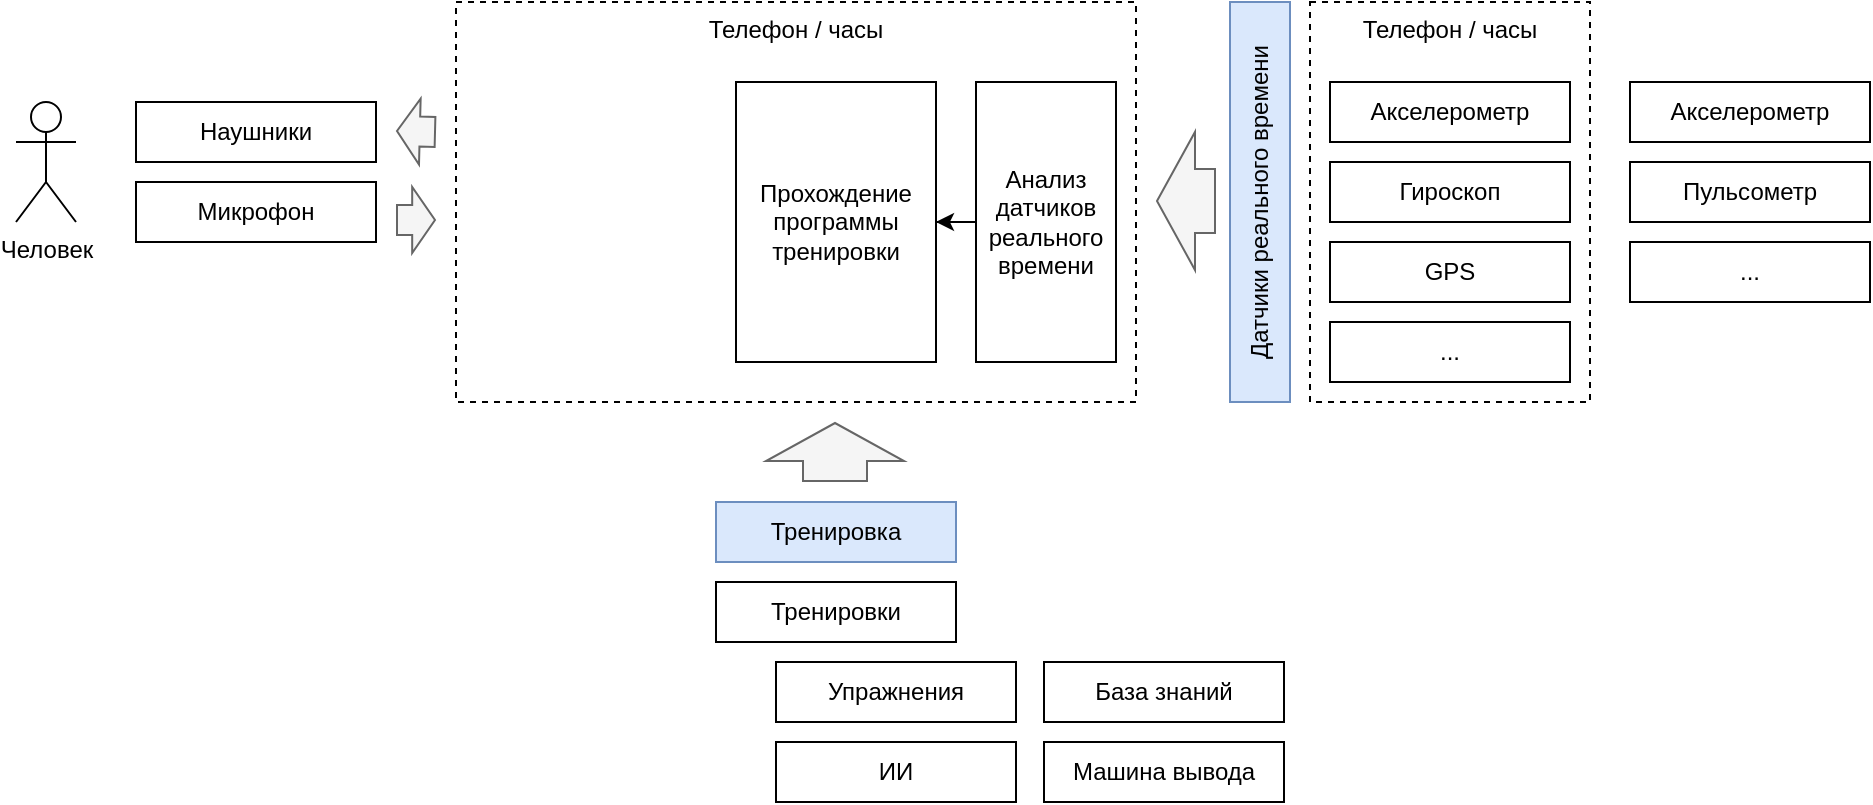 <mxfile version="21.5.2" type="github">
  <diagram name="Страница 1" id="B03sfNhwtqYUe3YR9xNH">
    <mxGraphModel dx="1877" dy="539" grid="1" gridSize="10" guides="1" tooltips="1" connect="1" arrows="1" fold="1" page="1" pageScale="1" pageWidth="827" pageHeight="1169" math="0" shadow="0">
      <root>
        <mxCell id="0" />
        <mxCell id="1" parent="0" />
        <mxCell id="8p_NZD7iF2NSDvRrFACn-4" value="Телефон / часы" style="rounded=0;whiteSpace=wrap;html=1;align=center;verticalAlign=top;dashed=1;" vertex="1" parent="1">
          <mxGeometry x="547" y="10" width="140" height="200" as="geometry" />
        </mxCell>
        <mxCell id="8p_NZD7iF2NSDvRrFACn-6" value="Гироскоп" style="rounded=0;whiteSpace=wrap;html=1;" vertex="1" parent="1">
          <mxGeometry x="557" y="90" width="120" height="30" as="geometry" />
        </mxCell>
        <mxCell id="8p_NZD7iF2NSDvRrFACn-7" value="Акселерометр" style="rounded=0;whiteSpace=wrap;html=1;" vertex="1" parent="1">
          <mxGeometry x="557" y="50" width="120" height="30" as="geometry" />
        </mxCell>
        <mxCell id="8p_NZD7iF2NSDvRrFACn-8" value="GPS" style="rounded=0;whiteSpace=wrap;html=1;" vertex="1" parent="1">
          <mxGeometry x="557" y="130" width="120" height="30" as="geometry" />
        </mxCell>
        <mxCell id="8p_NZD7iF2NSDvRrFACn-9" value="Датчики реального времени" style="rounded=0;whiteSpace=wrap;html=1;rotation=-90;fillColor=#dae8fc;strokeColor=#6c8ebf;" vertex="1" parent="1">
          <mxGeometry x="422" y="95" width="200" height="30" as="geometry" />
        </mxCell>
        <mxCell id="8p_NZD7iF2NSDvRrFACn-10" value="Акселерометр" style="rounded=0;whiteSpace=wrap;html=1;" vertex="1" parent="1">
          <mxGeometry x="707" y="50" width="120" height="30" as="geometry" />
        </mxCell>
        <mxCell id="8p_NZD7iF2NSDvRrFACn-11" value="Пульсометр" style="rounded=0;whiteSpace=wrap;html=1;" vertex="1" parent="1">
          <mxGeometry x="707" y="90" width="120" height="30" as="geometry" />
        </mxCell>
        <mxCell id="8p_NZD7iF2NSDvRrFACn-16" value="..." style="rounded=0;whiteSpace=wrap;html=1;" vertex="1" parent="1">
          <mxGeometry x="707" y="130" width="120" height="30" as="geometry" />
        </mxCell>
        <mxCell id="8p_NZD7iF2NSDvRrFACn-17" value="..." style="rounded=0;whiteSpace=wrap;html=1;" vertex="1" parent="1">
          <mxGeometry x="557" y="170" width="120" height="30" as="geometry" />
        </mxCell>
        <mxCell id="8p_NZD7iF2NSDvRrFACn-18" value="Телефон / часы" style="rounded=0;whiteSpace=wrap;html=1;align=center;verticalAlign=top;dashed=1;" vertex="1" parent="1">
          <mxGeometry x="120" y="10" width="340" height="200" as="geometry" />
        </mxCell>
        <mxCell id="8p_NZD7iF2NSDvRrFACn-20" value="" style="shape=flexArrow;endArrow=classic;html=1;rounded=0;endWidth=36;endSize=6;width=32;fillColor=#f5f5f5;strokeColor=#666666;" edge="1" parent="1">
          <mxGeometry width="50" height="50" relative="1" as="geometry">
            <mxPoint x="500" y="109.5" as="sourcePoint" />
            <mxPoint x="470" y="109.5" as="targetPoint" />
          </mxGeometry>
        </mxCell>
        <mxCell id="8p_NZD7iF2NSDvRrFACn-21" value="Тренировка" style="rounded=0;whiteSpace=wrap;html=1;rotation=0;fillColor=#dae8fc;strokeColor=#6c8ebf;" vertex="1" parent="1">
          <mxGeometry x="250" y="260" width="120" height="30" as="geometry" />
        </mxCell>
        <mxCell id="8p_NZD7iF2NSDvRrFACn-27" style="edgeStyle=orthogonalEdgeStyle;rounded=0;orthogonalLoop=1;jettySize=auto;html=1;" edge="1" parent="1" source="8p_NZD7iF2NSDvRrFACn-22" target="8p_NZD7iF2NSDvRrFACn-23">
          <mxGeometry relative="1" as="geometry" />
        </mxCell>
        <mxCell id="8p_NZD7iF2NSDvRrFACn-22" value="Анализ датчиков реального времени" style="rounded=0;whiteSpace=wrap;html=1;" vertex="1" parent="1">
          <mxGeometry x="380" y="50" width="70" height="140" as="geometry" />
        </mxCell>
        <mxCell id="8p_NZD7iF2NSDvRrFACn-23" value="&lt;div&gt;Прохождение программы&lt;/div&gt;&lt;div&gt;тренировки&lt;/div&gt;" style="rounded=0;whiteSpace=wrap;html=1;" vertex="1" parent="1">
          <mxGeometry x="260" y="50" width="100" height="140" as="geometry" />
        </mxCell>
        <mxCell id="8p_NZD7iF2NSDvRrFACn-24" value="База знаний" style="rounded=0;whiteSpace=wrap;html=1;" vertex="1" parent="1">
          <mxGeometry x="414" y="340" width="120" height="30" as="geometry" />
        </mxCell>
        <mxCell id="8p_NZD7iF2NSDvRrFACn-25" value="Тренировки" style="rounded=0;whiteSpace=wrap;html=1;" vertex="1" parent="1">
          <mxGeometry x="250" y="300" width="120" height="30" as="geometry" />
        </mxCell>
        <mxCell id="8p_NZD7iF2NSDvRrFACn-26" value="Упражнения" style="rounded=0;whiteSpace=wrap;html=1;" vertex="1" parent="1">
          <mxGeometry x="280" y="340" width="120" height="30" as="geometry" />
        </mxCell>
        <mxCell id="8p_NZD7iF2NSDvRrFACn-28" value="Наушники" style="rounded=0;whiteSpace=wrap;html=1;" vertex="1" parent="1">
          <mxGeometry x="-40" y="60" width="120" height="30" as="geometry" />
        </mxCell>
        <mxCell id="8p_NZD7iF2NSDvRrFACn-29" value="Микрофон" style="rounded=0;whiteSpace=wrap;html=1;" vertex="1" parent="1">
          <mxGeometry x="-40" y="100" width="120" height="30" as="geometry" />
        </mxCell>
        <mxCell id="8p_NZD7iF2NSDvRrFACn-30" value="Человек" style="shape=umlActor;verticalLabelPosition=bottom;verticalAlign=top;html=1;outlineConnect=0;" vertex="1" parent="1">
          <mxGeometry x="-100" y="60" width="30" height="60" as="geometry" />
        </mxCell>
        <mxCell id="8p_NZD7iF2NSDvRrFACn-35" value="" style="shape=flexArrow;endArrow=classic;html=1;rounded=0;endWidth=17;endSize=3.47;width=15;fillColor=#f5f5f5;strokeColor=#666666;" edge="1" parent="1">
          <mxGeometry width="50" height="50" relative="1" as="geometry">
            <mxPoint x="110" y="75" as="sourcePoint" />
            <mxPoint x="90" y="74.5" as="targetPoint" />
          </mxGeometry>
        </mxCell>
        <mxCell id="8p_NZD7iF2NSDvRrFACn-36" value="" style="shape=flexArrow;endArrow=classic;html=1;rounded=0;endWidth=17;endSize=3.47;width=15;fillColor=#f5f5f5;strokeColor=#666666;" edge="1" parent="1">
          <mxGeometry width="50" height="50" relative="1" as="geometry">
            <mxPoint x="90" y="119" as="sourcePoint" />
            <mxPoint x="110" y="119" as="targetPoint" />
          </mxGeometry>
        </mxCell>
        <mxCell id="8p_NZD7iF2NSDvRrFACn-38" value="" style="shape=flexArrow;endArrow=classic;html=1;rounded=0;endWidth=36;endSize=6;width=32;fillColor=#f5f5f5;strokeColor=#666666;" edge="1" parent="1">
          <mxGeometry width="50" height="50" relative="1" as="geometry">
            <mxPoint x="309.5" y="250" as="sourcePoint" />
            <mxPoint x="309.5" y="220" as="targetPoint" />
          </mxGeometry>
        </mxCell>
        <mxCell id="8p_NZD7iF2NSDvRrFACn-41" value="ИИ" style="rounded=0;whiteSpace=wrap;html=1;" vertex="1" parent="1">
          <mxGeometry x="280" y="380" width="120" height="30" as="geometry" />
        </mxCell>
        <mxCell id="8p_NZD7iF2NSDvRrFACn-42" value="Машина вывода" style="rounded=0;whiteSpace=wrap;html=1;" vertex="1" parent="1">
          <mxGeometry x="414" y="380" width="120" height="30" as="geometry" />
        </mxCell>
      </root>
    </mxGraphModel>
  </diagram>
</mxfile>
